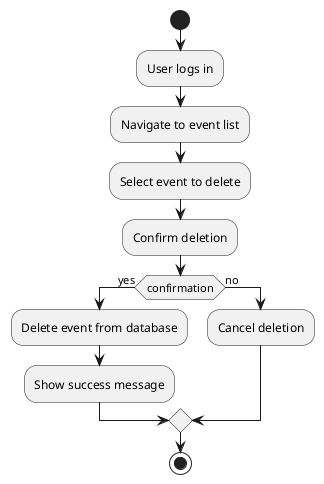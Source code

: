 @startuml
start
:User logs in;
:Navigate to event list;
:Select event to delete;
:Confirm deletion;
if (confirmation) then (yes)
  :Delete event from database;
  :Show success message;
else (no)
  :Cancel deletion;
endif
stop
@enduml
